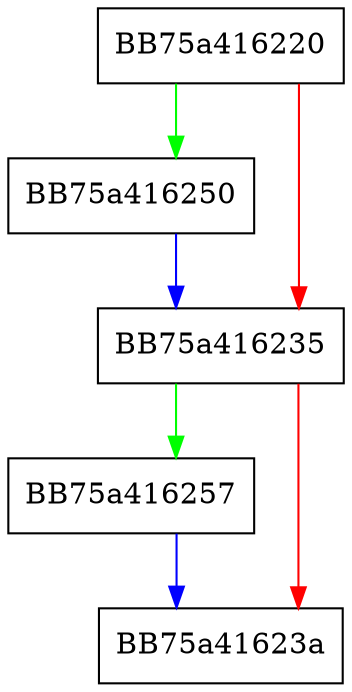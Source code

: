digraph CompareDefaultData {
  node [shape="box"];
  graph [splines=ortho];
  BB75a416220 -> BB75a416250 [color="green"];
  BB75a416220 -> BB75a416235 [color="red"];
  BB75a416235 -> BB75a416257 [color="green"];
  BB75a416235 -> BB75a41623a [color="red"];
  BB75a416250 -> BB75a416235 [color="blue"];
  BB75a416257 -> BB75a41623a [color="blue"];
}